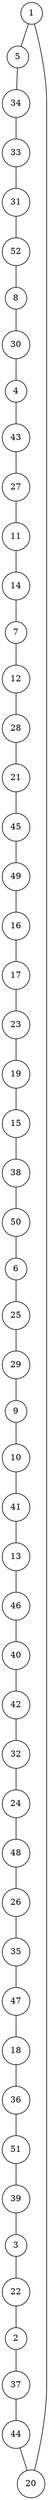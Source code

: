 graph random1639479903 {
	node [shape=circle fillcolor=white]
	1 [ pos = "0.422082,2.005035!"]
	2 [ pos = "0.990710,7.279987!"]
	3 [ pos = "0.014595,16.587000!"]
	4 [ pos = "12.865278,2.219008!"]
	5 [ pos = "7.452922,1.517935!"]
	6 [ pos = "11.117042,18.953592!"]
	7 [ pos = "20.000000,5.159341!"]
	8 [ pos = "15.000795,5.492340!"]
	9 [ pos = "13.110300,14.922095!"]
	10 [ pos = "14.542543,12.718354!"]
	11 [ pos = "19.124632,0.273667!"]
	12 [ pos = "19.666809,8.338199!"]
	13 [ pos = "12.188374,9.129225!"]
	14 [ pos = "18.904997,2.624034!"]
	15 [ pos = "15.149586,16.418217!"]
	16 [ pos = "17.272082,15.571669!"]
	17 [ pos = "18.423252,18.262792!"]
	18 [ pos = "2.785074,18.437847!"]
	19 [ pos = "14.783211,15.650351!"]
	20 [ pos = "0.590273,2.169552!"]
	21 [ pos = "17.168286,11.707315!"]
	22 [ pos = "1.056563,17.101705!"]
	23 [ pos = "16.866656,16.057357!"]
	24 [ pos = "2.527464,9.910375!"]
	25 [ pos = "10.912870,17.070007!"]
	26 [ pos = "2.562147,9.970921!"]
	27 [ pos = "17.343674,2.162375!"]
	28 [ pos = "18.309120,9.465467!"]
	29 [ pos = "11.291600,17.147536!"]
	30 [ pos = "12.089501,6.374605!"]
	31 [ pos = "13.499171,9.295001!"]
	32 [ pos = "1.879693,11.855842!"]
	33 [ pos = "7.491212,4.664766!"]
	34 [ pos = "10.227107,2.207842!"]
	35 [ pos = "0.248537,10.817381!"]
	36 [ pos = "4.377394,17.416823!"]
	37 [ pos = "2.458115,5.433957!"]
	38 [ pos = "14.451947,19.324771!"]
	39 [ pos = "1.424733,16.979411!"]
	40 [ pos = "9.168564,12.337603!"]
	41 [ pos = "13.982836,11.730711!"]
	42 [ pos = "2.241943,11.259929!"]
	43 [ pos = "13.893087,0.484482!"]
	44 [ pos = "0.658814,5.118106!"]
	45 [ pos = "17.632018,12.748315!"]
	46 [ pos = "11.492711,11.064608!"]
	47 [ pos = "1.976736,13.372404!"]
	48 [ pos = "2.853869,9.467948!"]
	49 [ pos = "18.037170,13.080976!"]
	50 [ pos = "11.675790,18.285707!"]
	51 [ pos = "3.831776,16.053185!"]
	52 [ pos = "15.635949,6.289890!"]

	1 -- 5
	2 -- 37
	3 -- 22
	4 -- 43
	5 -- 34
	6 -- 25
	7 -- 12
	8 -- 30
	9 -- 10
	10 -- 41
	11 -- 14
	12 -- 28
	13 -- 46
	14 -- 7
	15 -- 38
	16 -- 17
	17 -- 23
	18 -- 36
	19 -- 15
	20 -- 1
	21 -- 45
	22 -- 2
	23 -- 19
	24 -- 48
	25 -- 29
	26 -- 35
	27 -- 11
	28 -- 21
	29 -- 9
	30 -- 4
	31 -- 52
	32 -- 24
	33 -- 31
	34 -- 33
	35 -- 47
	36 -- 51
	37 -- 44
	38 -- 50
	39 -- 3
	40 -- 42
	41 -- 13
	42 -- 32
	43 -- 27
	44 -- 20
	45 -- 49
	46 -- 40
	47 -- 18
	48 -- 26
	49 -- 16
	50 -- 6
	51 -- 39
	52 -- 8
}